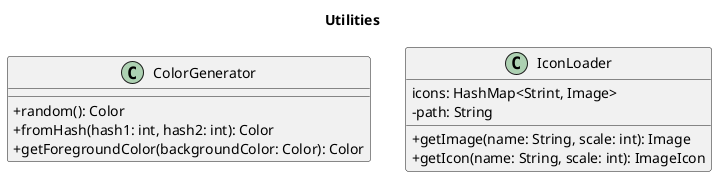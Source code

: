 @startuml Utilities
title Utilities

skinparam classAttributeIconSize 0
             
    class ColorGenerator{
        + random(): Color
        + fromHash(hash1: int, hash2: int): Color
        + getForegroundColor(backgroundColor: Color): Color
    }

    class IconLoader{
        icons: HashMap<Strint, Image>
        - path: String
        + getImage(name: String, scale: int): Image
        + getIcon(name: String, scale: int): ImageIcon
    }

@enduml